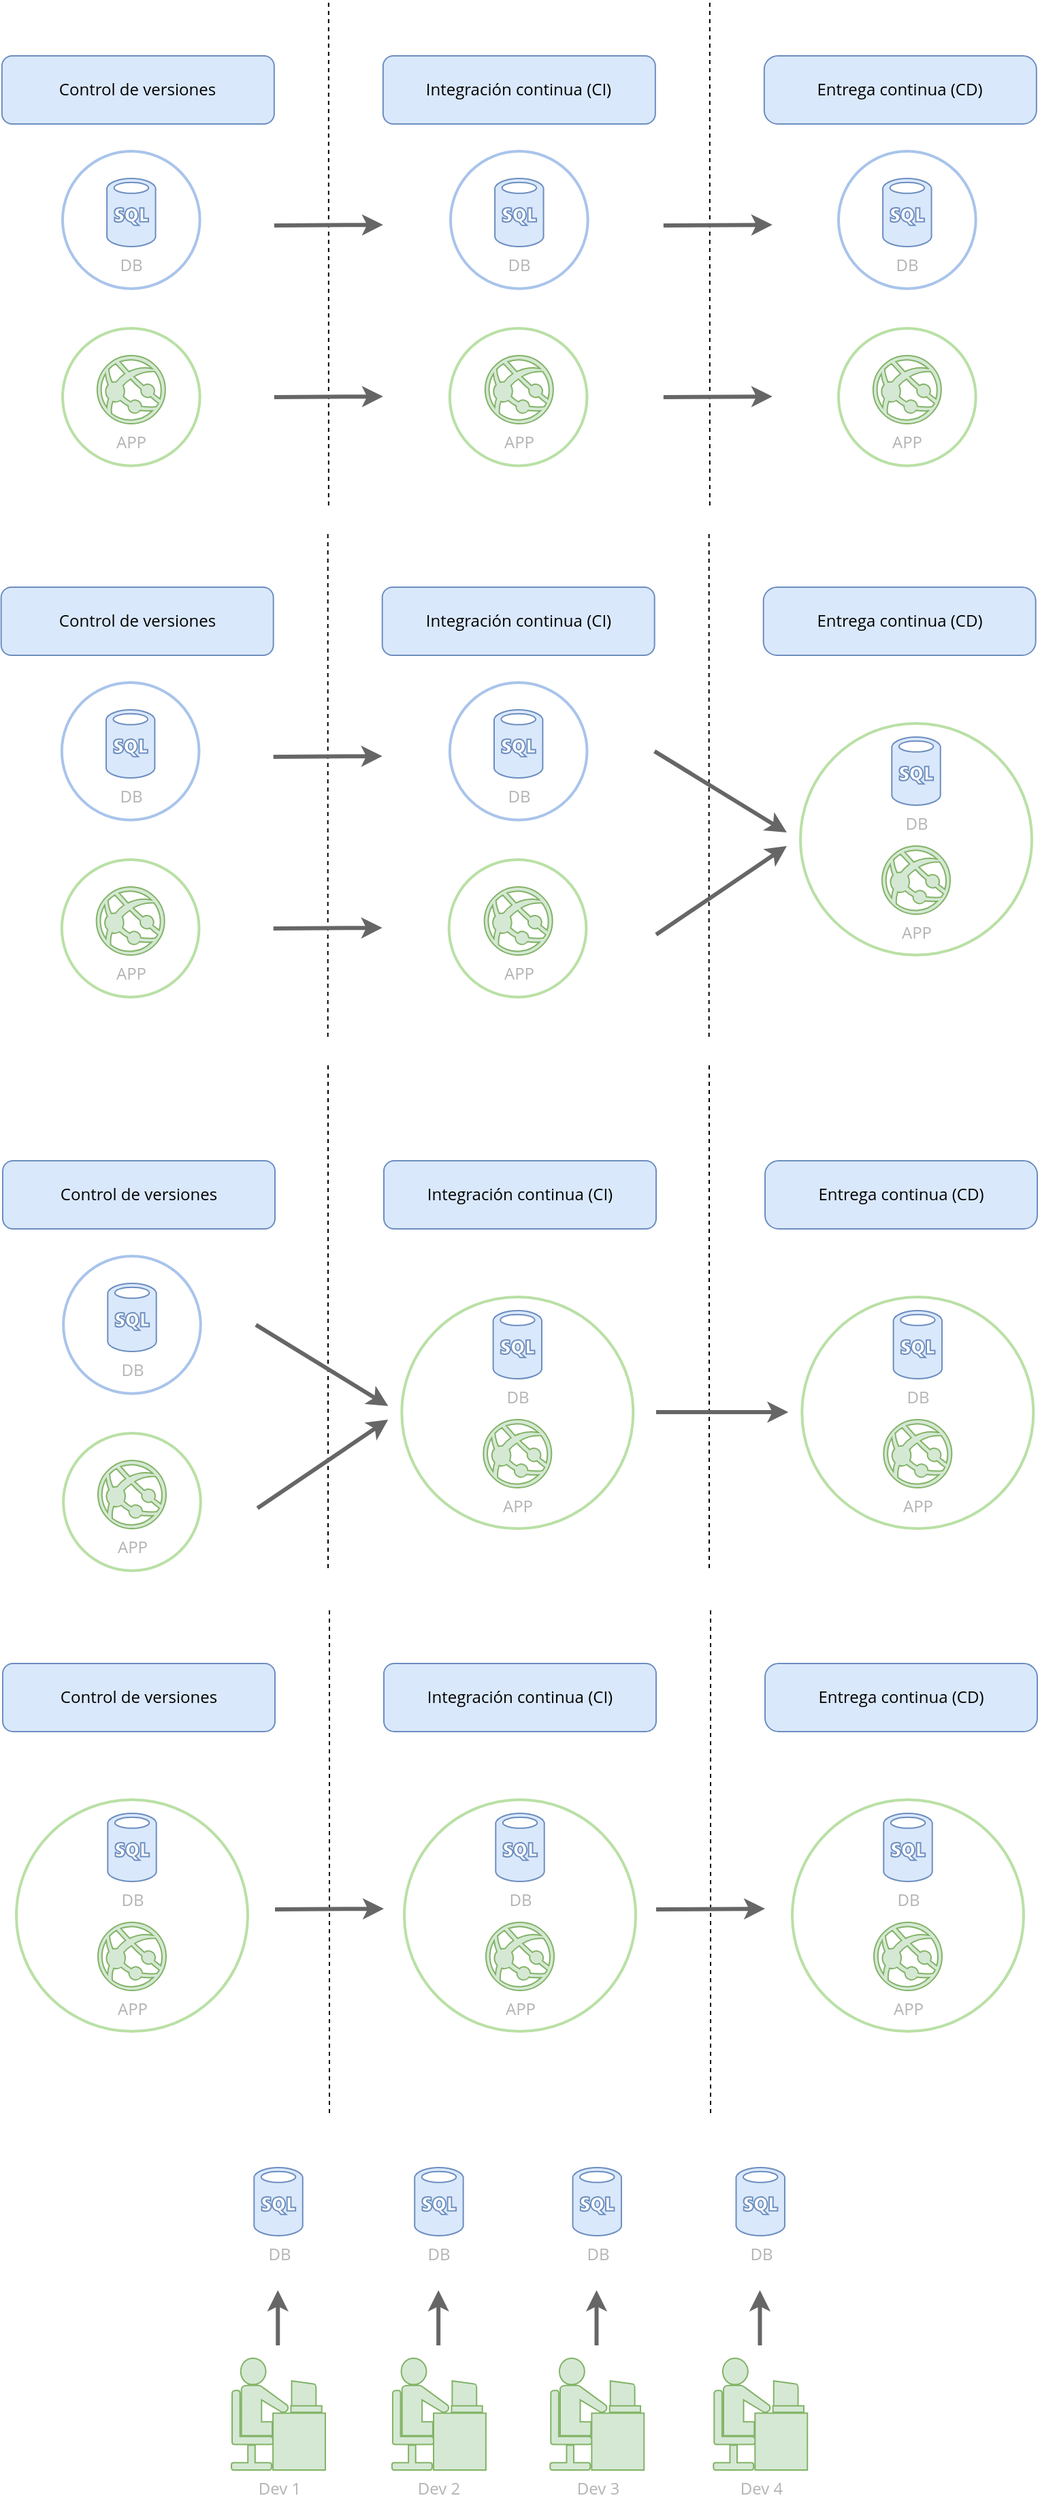 <mxfile version="13.0.1" type="github">
  <diagram id="gpCpd4C2CqXltoKwv3tZ" name="Escenarios">
    <mxGraphModel dx="946" dy="525" grid="1" gridSize="10" guides="1" tooltips="1" connect="1" arrows="1" fold="1" page="1" pageScale="1" pageWidth="827" pageHeight="1169" math="0" shadow="0" extFonts="Monaco^https://fonts.googleapis.com/css?family=Monaco|Open Sans^https://fonts.googleapis.com/css?family=Open+Sans">
      <root>
        <mxCell id="0" />
        <mxCell id="1" parent="0" />
        <mxCell id="Q8Wm_trZoOTeBr5sEfMa-1" value="Control de versiones" style="rounded=1;whiteSpace=wrap;html=1;fillColor=#dae8fc;strokeColor=#6c8ebf;fontFamily=Open Sans;FType=g;" parent="1" vertex="1">
          <mxGeometry x="32.84" y="440" width="200" height="50" as="geometry" />
        </mxCell>
        <mxCell id="Q8Wm_trZoOTeBr5sEfMa-2" value="Integración continua (CI)" style="rounded=1;whiteSpace=wrap;html=1;fillColor=#dae8fc;strokeColor=#6c8ebf;fontFamily=Open Sans;FType=g;" parent="1" vertex="1">
          <mxGeometry x="312.84" y="440" width="200" height="50" as="geometry" />
        </mxCell>
        <mxCell id="Q8Wm_trZoOTeBr5sEfMa-3" value="Entrega continua (CD)" style="rounded=1;whiteSpace=wrap;html=1;fillColor=#dae8fc;strokeColor=#6c8ebf;arcSize=20;fontFamily=Open Sans;FType=g;" parent="1" vertex="1">
          <mxGeometry x="592.84" y="440" width="200" height="50" as="geometry" />
        </mxCell>
        <mxCell id="Q8Wm_trZoOTeBr5sEfMa-4" value="" style="endArrow=none;dashed=1;html=1;fontFamily=Open Sans;FType=g;" parent="1" edge="1">
          <mxGeometry width="50" height="50" relative="1" as="geometry">
            <mxPoint x="272.84" y="770" as="sourcePoint" />
            <mxPoint x="272.84" y="400" as="targetPoint" />
          </mxGeometry>
        </mxCell>
        <mxCell id="Q8Wm_trZoOTeBr5sEfMa-5" value="" style="endArrow=none;dashed=1;html=1;fontFamily=Open Sans;FType=g;" parent="1" edge="1">
          <mxGeometry width="50" height="50" relative="1" as="geometry">
            <mxPoint x="552.84" y="770" as="sourcePoint" />
            <mxPoint x="552.84" y="400" as="targetPoint" />
          </mxGeometry>
        </mxCell>
        <mxCell id="Q8Wm_trZoOTeBr5sEfMa-6" value="" style="endArrow=classic;html=1;fontColor=#B3B3B3;fillColor=#f5f5f5;strokeColor=#666666;strokeWidth=3;fontFamily=Open Sans;FType=g;" parent="1" edge="1">
          <mxGeometry width="50" height="50" relative="1" as="geometry">
            <mxPoint x="232.84" y="564.5" as="sourcePoint" />
            <mxPoint x="312.84" y="564" as="targetPoint" />
          </mxGeometry>
        </mxCell>
        <mxCell id="Q8Wm_trZoOTeBr5sEfMa-7" value="" style="endArrow=classic;html=1;fontColor=#B3B3B3;fillColor=#f5f5f5;strokeColor=#666666;strokeWidth=3;fontFamily=Open Sans;FType=g;" parent="1" edge="1">
          <mxGeometry width="50" height="50" relative="1" as="geometry">
            <mxPoint x="512.84" y="560.42" as="sourcePoint" />
            <mxPoint x="610" y="620" as="targetPoint" />
          </mxGeometry>
        </mxCell>
        <mxCell id="Q8Wm_trZoOTeBr5sEfMa-8" value="DB" style="verticalLabelPosition=bottom;html=1;verticalAlign=top;align=center;strokeColor=#6c8ebf;fillColor=#dae8fc;shape=mxgraph.azure.sql_database;fontColor=#B3B3B3;fontFamily=Open Sans;FType=g;" parent="1" vertex="1">
          <mxGeometry x="109.98" y="530" width="35.71" height="50" as="geometry" />
        </mxCell>
        <mxCell id="Q8Wm_trZoOTeBr5sEfMa-9" value="APP" style="verticalLabelPosition=bottom;html=1;verticalAlign=top;align=center;strokeColor=#82b366;fillColor=#d5e8d4;shape=mxgraph.azure.azure_website;pointerEvents=1;fontColor=#B3B3B3;fontFamily=Open Sans;FType=g;" parent="1" vertex="1">
          <mxGeometry x="102.84" y="660" width="50" height="50" as="geometry" />
        </mxCell>
        <mxCell id="hevtfb3yxUW6k2UNjcC5-3" value="DB" style="verticalLabelPosition=bottom;html=1;verticalAlign=top;align=center;strokeColor=#6c8ebf;fillColor=#dae8fc;shape=mxgraph.azure.sql_database;fontColor=#B3B3B3;fontFamily=Open Sans;FType=g;" parent="1" vertex="1">
          <mxGeometry x="394.98" y="530" width="35.71" height="50" as="geometry" />
        </mxCell>
        <mxCell id="hevtfb3yxUW6k2UNjcC5-4" value="APP" style="verticalLabelPosition=bottom;html=1;verticalAlign=top;align=center;strokeColor=#82b366;fillColor=#d5e8d4;shape=mxgraph.azure.azure_website;pointerEvents=1;fontColor=#B3B3B3;fontFamily=Open Sans;FType=g;" parent="1" vertex="1">
          <mxGeometry x="387.84" y="660" width="50" height="50" as="geometry" />
        </mxCell>
        <mxCell id="hevtfb3yxUW6k2UNjcC5-7" value="" style="endArrow=classic;html=1;fontColor=#B3B3B3;fillColor=#f5f5f5;strokeColor=#666666;strokeWidth=3;fontFamily=Open Sans;FType=g;" parent="1" edge="1">
          <mxGeometry width="50" height="50" relative="1" as="geometry">
            <mxPoint x="232.84" y="690.5" as="sourcePoint" />
            <mxPoint x="312.84" y="690" as="targetPoint" />
          </mxGeometry>
        </mxCell>
        <mxCell id="hevtfb3yxUW6k2UNjcC5-8" value="" style="endArrow=classic;html=1;fontColor=#B3B3B3;fillColor=#f5f5f5;strokeColor=#666666;strokeWidth=3;fontFamily=Open Sans;FType=g;" parent="1" edge="1">
          <mxGeometry width="50" height="50" relative="1" as="geometry">
            <mxPoint x="514" y="695" as="sourcePoint" />
            <mxPoint x="610" y="630" as="targetPoint" />
          </mxGeometry>
        </mxCell>
        <mxCell id="hevtfb3yxUW6k2UNjcC5-13" value="" style="group;fontColor=#B3B3B3;fontFamily=Open Sans;FType=g;" parent="1" vertex="1" connectable="0">
          <mxGeometry x="77.41" y="640" width="100.84" height="110" as="geometry" />
        </mxCell>
        <mxCell id="hevtfb3yxUW6k2UNjcC5-14" value="" style="ellipse;whiteSpace=wrap;html=1;aspect=fixed;fillColor=none;strokeColor=#B9E0A5;strokeWidth=2;fontFamily=Open Sans;FType=g;" parent="hevtfb3yxUW6k2UNjcC5-13" vertex="1">
          <mxGeometry width="100.833" height="100.833" as="geometry" />
        </mxCell>
        <mxCell id="hevtfb3yxUW6k2UNjcC5-21" value="" style="group;fontColor=#B3B3B3;fontFamily=Open Sans;FType=g;" parent="1" vertex="1" connectable="0">
          <mxGeometry x="361.84" y="640" width="100.84" height="110" as="geometry" />
        </mxCell>
        <mxCell id="hevtfb3yxUW6k2UNjcC5-22" value="" style="ellipse;whiteSpace=wrap;html=1;aspect=fixed;fillColor=none;strokeColor=#B9E0A5;strokeWidth=2;fontFamily=Open Sans;FType=g;" parent="hevtfb3yxUW6k2UNjcC5-21" vertex="1">
          <mxGeometry width="100.833" height="100.833" as="geometry" />
        </mxCell>
        <mxCell id="hevtfb3yxUW6k2UNjcC5-25" value="" style="group;fontColor=#B3B3B3;fontFamily=Open Sans;FType=g;" parent="1" vertex="1" connectable="0">
          <mxGeometry x="77.4" y="510" width="100.84" height="110" as="geometry" />
        </mxCell>
        <mxCell id="hevtfb3yxUW6k2UNjcC5-26" value="" style="ellipse;whiteSpace=wrap;html=1;aspect=fixed;fillColor=none;strokeColor=#A9C4EB;strokeWidth=2;fontFamily=Open Sans;FType=g;" parent="hevtfb3yxUW6k2UNjcC5-25" vertex="1">
          <mxGeometry width="100.833" height="100.833" as="geometry" />
        </mxCell>
        <mxCell id="hevtfb3yxUW6k2UNjcC5-27" value="" style="ellipse;whiteSpace=wrap;html=1;aspect=fixed;fillColor=none;strokeColor=#A9C4EB;strokeWidth=2;fontFamily=Open Sans;FType=g;" parent="1" vertex="1">
          <mxGeometry x="362.42" y="510" width="100.833" height="100.833" as="geometry" />
        </mxCell>
        <mxCell id="pNMtXCgzxsCSnRQOP8oh-1" value="Control de versiones" style="rounded=1;whiteSpace=wrap;html=1;fillColor=#dae8fc;strokeColor=#6c8ebf;fontFamily=Open Sans;FType=g;" vertex="1" parent="1">
          <mxGeometry x="33.42" y="50" width="200" height="50" as="geometry" />
        </mxCell>
        <mxCell id="pNMtXCgzxsCSnRQOP8oh-2" value="Integración continua (CI)" style="rounded=1;whiteSpace=wrap;html=1;fillColor=#dae8fc;strokeColor=#6c8ebf;fontFamily=Open Sans;FType=g;" vertex="1" parent="1">
          <mxGeometry x="313.42" y="50" width="200" height="50" as="geometry" />
        </mxCell>
        <mxCell id="pNMtXCgzxsCSnRQOP8oh-3" value="Entrega continua (CD)" style="rounded=1;whiteSpace=wrap;html=1;fillColor=#dae8fc;strokeColor=#6c8ebf;arcSize=20;fontFamily=Open Sans;FType=g;" vertex="1" parent="1">
          <mxGeometry x="593.42" y="50" width="200" height="50" as="geometry" />
        </mxCell>
        <mxCell id="pNMtXCgzxsCSnRQOP8oh-4" value="" style="endArrow=none;dashed=1;html=1;fontFamily=Open Sans;FType=g;" edge="1" parent="1">
          <mxGeometry width="50" height="50" relative="1" as="geometry">
            <mxPoint x="273.42" y="380" as="sourcePoint" />
            <mxPoint x="273.42" y="10" as="targetPoint" />
          </mxGeometry>
        </mxCell>
        <mxCell id="pNMtXCgzxsCSnRQOP8oh-5" value="" style="endArrow=none;dashed=1;html=1;fontFamily=Open Sans;FType=g;" edge="1" parent="1">
          <mxGeometry width="50" height="50" relative="1" as="geometry">
            <mxPoint x="553.42" y="380" as="sourcePoint" />
            <mxPoint x="553.42" y="10" as="targetPoint" />
          </mxGeometry>
        </mxCell>
        <mxCell id="pNMtXCgzxsCSnRQOP8oh-6" value="" style="endArrow=classic;html=1;fontColor=#B3B3B3;fillColor=#f5f5f5;strokeColor=#666666;strokeWidth=3;fontFamily=Open Sans;FType=g;" edge="1" parent="1">
          <mxGeometry width="50" height="50" relative="1" as="geometry">
            <mxPoint x="233.42" y="174.5" as="sourcePoint" />
            <mxPoint x="313.42" y="174" as="targetPoint" />
          </mxGeometry>
        </mxCell>
        <mxCell id="pNMtXCgzxsCSnRQOP8oh-7" value="" style="endArrow=classic;html=1;fontColor=#B3B3B3;fillColor=#f5f5f5;strokeColor=#666666;strokeWidth=3;fontFamily=Open Sans;FType=g;" edge="1" parent="1">
          <mxGeometry width="50" height="50" relative="1" as="geometry">
            <mxPoint x="519.42" y="174.5" as="sourcePoint" />
            <mxPoint x="599.42" y="174" as="targetPoint" />
          </mxGeometry>
        </mxCell>
        <mxCell id="pNMtXCgzxsCSnRQOP8oh-8" value="DB" style="verticalLabelPosition=bottom;html=1;verticalAlign=top;align=center;strokeColor=#6c8ebf;fillColor=#dae8fc;shape=mxgraph.azure.sql_database;fontColor=#B3B3B3;fontFamily=Open Sans;FType=g;" vertex="1" parent="1">
          <mxGeometry x="110.56" y="140" width="35.71" height="50" as="geometry" />
        </mxCell>
        <mxCell id="pNMtXCgzxsCSnRQOP8oh-9" value="APP" style="verticalLabelPosition=bottom;html=1;verticalAlign=top;align=center;strokeColor=#82b366;fillColor=#d5e8d4;shape=mxgraph.azure.azure_website;pointerEvents=1;fontColor=#B3B3B3;fontFamily=Open Sans;FType=g;" vertex="1" parent="1">
          <mxGeometry x="103.42" y="270" width="50" height="50" as="geometry" />
        </mxCell>
        <mxCell id="pNMtXCgzxsCSnRQOP8oh-10" value="DB" style="verticalLabelPosition=bottom;html=1;verticalAlign=top;align=center;strokeColor=#6c8ebf;fillColor=#dae8fc;shape=mxgraph.azure.sql_database;fontColor=#B3B3B3;fontFamily=Open Sans;FType=g;" vertex="1" parent="1">
          <mxGeometry x="395.56" y="140" width="35.71" height="50" as="geometry" />
        </mxCell>
        <mxCell id="pNMtXCgzxsCSnRQOP8oh-11" value="APP" style="verticalLabelPosition=bottom;html=1;verticalAlign=top;align=center;strokeColor=#82b366;fillColor=#d5e8d4;shape=mxgraph.azure.azure_website;pointerEvents=1;fontColor=#B3B3B3;fontFamily=Open Sans;FType=g;" vertex="1" parent="1">
          <mxGeometry x="388.42" y="270" width="50" height="50" as="geometry" />
        </mxCell>
        <mxCell id="pNMtXCgzxsCSnRQOP8oh-12" value="DB" style="verticalLabelPosition=bottom;html=1;verticalAlign=top;align=center;strokeColor=#6c8ebf;fillColor=#dae8fc;shape=mxgraph.azure.sql_database;fontColor=#B3B3B3;fontFamily=Open Sans;FType=g;" vertex="1" parent="1">
          <mxGeometry x="680.56" y="140" width="35.71" height="50" as="geometry" />
        </mxCell>
        <mxCell id="pNMtXCgzxsCSnRQOP8oh-13" value="APP" style="verticalLabelPosition=bottom;html=1;verticalAlign=top;align=center;strokeColor=#82b366;fillColor=#d5e8d4;shape=mxgraph.azure.azure_website;pointerEvents=1;fontColor=#B3B3B3;fontFamily=Open Sans;FType=g;" vertex="1" parent="1">
          <mxGeometry x="673.42" y="270" width="50" height="50" as="geometry" />
        </mxCell>
        <mxCell id="pNMtXCgzxsCSnRQOP8oh-14" value="" style="endArrow=classic;html=1;fontColor=#B3B3B3;fillColor=#f5f5f5;strokeColor=#666666;strokeWidth=3;fontFamily=Open Sans;FType=g;" edge="1" parent="1">
          <mxGeometry width="50" height="50" relative="1" as="geometry">
            <mxPoint x="233.42" y="300.5" as="sourcePoint" />
            <mxPoint x="313.42" y="300" as="targetPoint" />
          </mxGeometry>
        </mxCell>
        <mxCell id="pNMtXCgzxsCSnRQOP8oh-15" value="" style="endArrow=classic;html=1;fontColor=#B3B3B3;fillColor=#f5f5f5;strokeColor=#666666;strokeWidth=3;fontFamily=Open Sans;FType=g;" edge="1" parent="1">
          <mxGeometry width="50" height="50" relative="1" as="geometry">
            <mxPoint x="519.42" y="300.5" as="sourcePoint" />
            <mxPoint x="599.42" y="300" as="targetPoint" />
          </mxGeometry>
        </mxCell>
        <mxCell id="pNMtXCgzxsCSnRQOP8oh-16" value="" style="group;fontColor=#B3B3B3;fontFamily=Open Sans;FType=g;" vertex="1" connectable="0" parent="1">
          <mxGeometry x="77.99" y="250" width="100.84" height="110" as="geometry" />
        </mxCell>
        <mxCell id="pNMtXCgzxsCSnRQOP8oh-17" value="" style="ellipse;whiteSpace=wrap;html=1;aspect=fixed;fillColor=none;strokeColor=#B9E0A5;strokeWidth=2;fontFamily=Open Sans;FType=g;" vertex="1" parent="pNMtXCgzxsCSnRQOP8oh-16">
          <mxGeometry width="100.833" height="100.833" as="geometry" />
        </mxCell>
        <mxCell id="pNMtXCgzxsCSnRQOP8oh-18" value="" style="group;fontColor=#B3B3B3;fontFamily=Open Sans;FType=g;" vertex="1" connectable="0" parent="1">
          <mxGeometry x="362.42" y="250" width="100.84" height="110" as="geometry" />
        </mxCell>
        <mxCell id="pNMtXCgzxsCSnRQOP8oh-19" value="" style="ellipse;whiteSpace=wrap;html=1;aspect=fixed;fillColor=none;strokeColor=#B9E0A5;strokeWidth=2;fontFamily=Open Sans;FType=g;" vertex="1" parent="pNMtXCgzxsCSnRQOP8oh-18">
          <mxGeometry width="100.833" height="100.833" as="geometry" />
        </mxCell>
        <mxCell id="pNMtXCgzxsCSnRQOP8oh-20" value="" style="group;fontColor=#B3B3B3;fontFamily=Open Sans;FType=g;" vertex="1" connectable="0" parent="1">
          <mxGeometry x="648.01" y="250" width="100.84" height="110" as="geometry" />
        </mxCell>
        <mxCell id="pNMtXCgzxsCSnRQOP8oh-21" value="" style="ellipse;whiteSpace=wrap;html=1;aspect=fixed;fillColor=none;strokeColor=#B9E0A5;strokeWidth=2;fontFamily=Open Sans;FType=g;" vertex="1" parent="pNMtXCgzxsCSnRQOP8oh-20">
          <mxGeometry width="100.833" height="100.833" as="geometry" />
        </mxCell>
        <mxCell id="pNMtXCgzxsCSnRQOP8oh-22" value="" style="group;fontColor=#B3B3B3;fontFamily=Open Sans;FType=g;" vertex="1" connectable="0" parent="1">
          <mxGeometry x="77.98" y="120" width="100.84" height="110" as="geometry" />
        </mxCell>
        <mxCell id="pNMtXCgzxsCSnRQOP8oh-23" value="" style="ellipse;whiteSpace=wrap;html=1;aspect=fixed;fillColor=none;strokeColor=#A9C4EB;strokeWidth=2;fontFamily=Open Sans;FType=g;" vertex="1" parent="pNMtXCgzxsCSnRQOP8oh-22">
          <mxGeometry width="100.833" height="100.833" as="geometry" />
        </mxCell>
        <mxCell id="pNMtXCgzxsCSnRQOP8oh-24" value="" style="ellipse;whiteSpace=wrap;html=1;aspect=fixed;fillColor=none;strokeColor=#A9C4EB;strokeWidth=2;fontFamily=Open Sans;FType=g;" vertex="1" parent="1">
          <mxGeometry x="363" y="120" width="100.833" height="100.833" as="geometry" />
        </mxCell>
        <mxCell id="pNMtXCgzxsCSnRQOP8oh-25" value="" style="ellipse;whiteSpace=wrap;html=1;aspect=fixed;fillColor=none;strokeColor=#A9C4EB;strokeWidth=2;fontFamily=Open Sans;FType=g;" vertex="1" parent="1">
          <mxGeometry x="648.0" y="120" width="100.833" height="100.833" as="geometry" />
        </mxCell>
        <mxCell id="pNMtXCgzxsCSnRQOP8oh-26" value="" style="group;fontColor=#B3B3B3;fontFamily=Open Sans;" vertex="1" connectable="0" parent="1">
          <mxGeometry x="620" y="540" width="170" height="170" as="geometry" />
        </mxCell>
        <mxCell id="pNMtXCgzxsCSnRQOP8oh-27" value="" style="ellipse;whiteSpace=wrap;html=1;aspect=fixed;fillColor=none;strokeColor=#B9E0A5;strokeWidth=2;fontFamily=Open Sans;" vertex="1" parent="pNMtXCgzxsCSnRQOP8oh-26">
          <mxGeometry width="170" height="170" as="geometry" />
        </mxCell>
        <mxCell id="pNMtXCgzxsCSnRQOP8oh-28" value="DB" style="verticalLabelPosition=bottom;html=1;verticalAlign=top;align=center;strokeColor=#6c8ebf;fillColor=#dae8fc;shape=mxgraph.azure.sql_database;fontColor=#B3B3B3;fontFamily=Open Sans;" vertex="1" parent="pNMtXCgzxsCSnRQOP8oh-26">
          <mxGeometry x="67.15" y="10" width="35.71" height="50" as="geometry" />
        </mxCell>
        <mxCell id="pNMtXCgzxsCSnRQOP8oh-29" value="APP" style="verticalLabelPosition=bottom;html=1;verticalAlign=top;align=center;strokeColor=#82b366;fillColor=#d5e8d4;shape=mxgraph.azure.azure_website;pointerEvents=1;fontColor=#B3B3B3;fontFamily=Open Sans;" vertex="1" parent="pNMtXCgzxsCSnRQOP8oh-26">
          <mxGeometry x="60.01" y="90" width="50" height="50" as="geometry" />
        </mxCell>
        <mxCell id="eCs2_LsnMXVQsbCngzL3-1" value="Control de versiones" style="rounded=1;whiteSpace=wrap;html=1;fillColor=#dae8fc;strokeColor=#6c8ebf;fontFamily=Open Sans;FType=g;" vertex="1" parent="1">
          <mxGeometry x="34" y="861" width="200" height="50" as="geometry" />
        </mxCell>
        <mxCell id="eCs2_LsnMXVQsbCngzL3-2" value="Integración continua (CI)" style="rounded=1;whiteSpace=wrap;html=1;fillColor=#dae8fc;strokeColor=#6c8ebf;fontFamily=Open Sans;FType=g;" vertex="1" parent="1">
          <mxGeometry x="314" y="861" width="200" height="50" as="geometry" />
        </mxCell>
        <mxCell id="eCs2_LsnMXVQsbCngzL3-3" value="Entrega continua (CD)" style="rounded=1;whiteSpace=wrap;html=1;fillColor=#dae8fc;strokeColor=#6c8ebf;arcSize=20;fontFamily=Open Sans;FType=g;" vertex="1" parent="1">
          <mxGeometry x="594" y="861" width="200" height="50" as="geometry" />
        </mxCell>
        <mxCell id="eCs2_LsnMXVQsbCngzL3-4" value="" style="endArrow=none;dashed=1;html=1;fontFamily=Open Sans;FType=g;" edge="1" parent="1">
          <mxGeometry width="50" height="50" relative="1" as="geometry">
            <mxPoint x="272.99" y="1160" as="sourcePoint" />
            <mxPoint x="272.99" y="790" as="targetPoint" />
          </mxGeometry>
        </mxCell>
        <mxCell id="eCs2_LsnMXVQsbCngzL3-5" value="" style="endArrow=none;dashed=1;html=1;fontFamily=Open Sans;FType=g;" edge="1" parent="1">
          <mxGeometry width="50" height="50" relative="1" as="geometry">
            <mxPoint x="552.99" y="1160" as="sourcePoint" />
            <mxPoint x="552.99" y="790" as="targetPoint" />
          </mxGeometry>
        </mxCell>
        <mxCell id="eCs2_LsnMXVQsbCngzL3-7" value="" style="endArrow=classic;html=1;fontColor=#B3B3B3;fillColor=#f5f5f5;strokeColor=#666666;strokeWidth=3;fontFamily=Open Sans;FType=g;" edge="1" parent="1">
          <mxGeometry width="50" height="50" relative="1" as="geometry">
            <mxPoint x="513.99" y="1045.5" as="sourcePoint" />
            <mxPoint x="611.16" y="1045.5" as="targetPoint" />
          </mxGeometry>
        </mxCell>
        <mxCell id="eCs2_LsnMXVQsbCngzL3-8" value="DB" style="verticalLabelPosition=bottom;html=1;verticalAlign=top;align=center;strokeColor=#6c8ebf;fillColor=#dae8fc;shape=mxgraph.azure.sql_database;fontColor=#B3B3B3;fontFamily=Open Sans;FType=g;" vertex="1" parent="1">
          <mxGeometry x="111.14" y="951" width="35.71" height="50" as="geometry" />
        </mxCell>
        <mxCell id="eCs2_LsnMXVQsbCngzL3-9" value="APP" style="verticalLabelPosition=bottom;html=1;verticalAlign=top;align=center;strokeColor=#82b366;fillColor=#d5e8d4;shape=mxgraph.azure.azure_website;pointerEvents=1;fontColor=#B3B3B3;fontFamily=Open Sans;FType=g;" vertex="1" parent="1">
          <mxGeometry x="104" y="1081" width="50" height="50" as="geometry" />
        </mxCell>
        <mxCell id="eCs2_LsnMXVQsbCngzL3-14" value="" style="group;fontColor=#B3B3B3;fontFamily=Open Sans;FType=g;" vertex="1" connectable="0" parent="1">
          <mxGeometry x="78.58" y="1070" width="100.84" height="110" as="geometry" />
        </mxCell>
        <mxCell id="eCs2_LsnMXVQsbCngzL3-15" value="" style="ellipse;whiteSpace=wrap;html=1;aspect=fixed;fillColor=none;strokeColor=#B9E0A5;strokeWidth=2;fontFamily=Open Sans;FType=g;" vertex="1" parent="eCs2_LsnMXVQsbCngzL3-14">
          <mxGeometry x="-0.01" y="-9" width="100.833" height="100.833" as="geometry" />
        </mxCell>
        <mxCell id="eCs2_LsnMXVQsbCngzL3-18" value="" style="group;fontColor=#B3B3B3;fontFamily=Open Sans;FType=g;" vertex="1" connectable="0" parent="1">
          <mxGeometry x="78.56" y="931" width="100.84" height="110" as="geometry" />
        </mxCell>
        <mxCell id="eCs2_LsnMXVQsbCngzL3-19" value="" style="ellipse;whiteSpace=wrap;html=1;aspect=fixed;fillColor=none;strokeColor=#A9C4EB;strokeWidth=2;fontFamily=Open Sans;FType=g;" vertex="1" parent="eCs2_LsnMXVQsbCngzL3-18">
          <mxGeometry width="100.833" height="100.833" as="geometry" />
        </mxCell>
        <mxCell id="eCs2_LsnMXVQsbCngzL3-21" value="" style="group;fontColor=#B3B3B3;fontFamily=Open Sans;" vertex="1" connectable="0" parent="1">
          <mxGeometry x="621.16" y="961" width="170" height="170" as="geometry" />
        </mxCell>
        <mxCell id="eCs2_LsnMXVQsbCngzL3-22" value="" style="ellipse;whiteSpace=wrap;html=1;aspect=fixed;fillColor=none;strokeColor=#B9E0A5;strokeWidth=2;fontFamily=Open Sans;" vertex="1" parent="eCs2_LsnMXVQsbCngzL3-21">
          <mxGeometry width="170" height="170" as="geometry" />
        </mxCell>
        <mxCell id="eCs2_LsnMXVQsbCngzL3-23" value="DB" style="verticalLabelPosition=bottom;html=1;verticalAlign=top;align=center;strokeColor=#6c8ebf;fillColor=#dae8fc;shape=mxgraph.azure.sql_database;fontColor=#B3B3B3;fontFamily=Open Sans;" vertex="1" parent="eCs2_LsnMXVQsbCngzL3-21">
          <mxGeometry x="67.15" y="10" width="35.71" height="50" as="geometry" />
        </mxCell>
        <mxCell id="eCs2_LsnMXVQsbCngzL3-24" value="APP" style="verticalLabelPosition=bottom;html=1;verticalAlign=top;align=center;strokeColor=#82b366;fillColor=#d5e8d4;shape=mxgraph.azure.azure_website;pointerEvents=1;fontColor=#B3B3B3;fontFamily=Open Sans;" vertex="1" parent="eCs2_LsnMXVQsbCngzL3-21">
          <mxGeometry x="60.01" y="90" width="50" height="50" as="geometry" />
        </mxCell>
        <mxCell id="HgY2do-_IQkc6IWCCpCt-1" value="Control de versiones" style="rounded=1;whiteSpace=wrap;html=1;fillColor=#dae8fc;strokeColor=#6c8ebf;fontFamily=Open Sans;" vertex="1" parent="1">
          <mxGeometry x="34" y="1230" width="200" height="50" as="geometry" />
        </mxCell>
        <mxCell id="HgY2do-_IQkc6IWCCpCt-2" value="Integración continua (CI)" style="rounded=1;whiteSpace=wrap;html=1;fillColor=#dae8fc;strokeColor=#6c8ebf;fontFamily=Open Sans;" vertex="1" parent="1">
          <mxGeometry x="314" y="1230" width="200" height="50" as="geometry" />
        </mxCell>
        <mxCell id="HgY2do-_IQkc6IWCCpCt-3" value="Entrega continua (CD)" style="rounded=1;whiteSpace=wrap;html=1;fillColor=#dae8fc;strokeColor=#6c8ebf;arcSize=20;fontFamily=Open Sans;" vertex="1" parent="1">
          <mxGeometry x="594" y="1230" width="200" height="50" as="geometry" />
        </mxCell>
        <mxCell id="HgY2do-_IQkc6IWCCpCt-4" value="" style="group;fontColor=#B3B3B3;fontFamily=Open Sans;" vertex="1" connectable="0" parent="1">
          <mxGeometry x="44.0" y="1330" width="170" height="170" as="geometry" />
        </mxCell>
        <mxCell id="HgY2do-_IQkc6IWCCpCt-5" value="" style="ellipse;whiteSpace=wrap;html=1;aspect=fixed;fillColor=none;strokeColor=#B9E0A5;strokeWidth=2;fontFamily=Open Sans;" vertex="1" parent="HgY2do-_IQkc6IWCCpCt-4">
          <mxGeometry width="170" height="170" as="geometry" />
        </mxCell>
        <mxCell id="HgY2do-_IQkc6IWCCpCt-6" value="DB" style="verticalLabelPosition=bottom;html=1;verticalAlign=top;align=center;strokeColor=#6c8ebf;fillColor=#dae8fc;shape=mxgraph.azure.sql_database;fontColor=#B3B3B3;fontFamily=Open Sans;" vertex="1" parent="HgY2do-_IQkc6IWCCpCt-4">
          <mxGeometry x="67.15" y="10" width="35.71" height="50" as="geometry" />
        </mxCell>
        <mxCell id="HgY2do-_IQkc6IWCCpCt-7" value="APP" style="verticalLabelPosition=bottom;html=1;verticalAlign=top;align=center;strokeColor=#82b366;fillColor=#d5e8d4;shape=mxgraph.azure.azure_website;pointerEvents=1;fontColor=#B3B3B3;fontFamily=Open Sans;" vertex="1" parent="HgY2do-_IQkc6IWCCpCt-4">
          <mxGeometry x="60.01" y="90" width="50" height="50" as="geometry" />
        </mxCell>
        <mxCell id="HgY2do-_IQkc6IWCCpCt-8" value="" style="endArrow=none;dashed=1;html=1;fontFamily=Open Sans;" edge="1" parent="1">
          <mxGeometry width="50" height="50" relative="1" as="geometry">
            <mxPoint x="274" y="1560" as="sourcePoint" />
            <mxPoint x="274" y="1190" as="targetPoint" />
          </mxGeometry>
        </mxCell>
        <mxCell id="HgY2do-_IQkc6IWCCpCt-9" value="" style="endArrow=none;dashed=1;html=1;fontFamily=Open Sans;" edge="1" parent="1">
          <mxGeometry width="50" height="50" relative="1" as="geometry">
            <mxPoint x="554" y="1560" as="sourcePoint" />
            <mxPoint x="554" y="1190" as="targetPoint" />
          </mxGeometry>
        </mxCell>
        <mxCell id="HgY2do-_IQkc6IWCCpCt-10" value="" style="group;fontColor=#B3B3B3;fontFamily=Open Sans;" vertex="1" connectable="0" parent="1">
          <mxGeometry x="329" y="1330" width="170" height="170" as="geometry" />
        </mxCell>
        <mxCell id="HgY2do-_IQkc6IWCCpCt-11" value="" style="ellipse;whiteSpace=wrap;html=1;aspect=fixed;fillColor=none;strokeColor=#B9E0A5;strokeWidth=2;fontFamily=Open Sans;" vertex="1" parent="HgY2do-_IQkc6IWCCpCt-10">
          <mxGeometry width="170" height="170" as="geometry" />
        </mxCell>
        <mxCell id="HgY2do-_IQkc6IWCCpCt-12" value="DB" style="verticalLabelPosition=bottom;html=1;verticalAlign=top;align=center;strokeColor=#6c8ebf;fillColor=#dae8fc;shape=mxgraph.azure.sql_database;fontColor=#B3B3B3;fontFamily=Open Sans;" vertex="1" parent="HgY2do-_IQkc6IWCCpCt-10">
          <mxGeometry x="67.15" y="10" width="35.71" height="50" as="geometry" />
        </mxCell>
        <mxCell id="HgY2do-_IQkc6IWCCpCt-13" value="APP" style="verticalLabelPosition=bottom;html=1;verticalAlign=top;align=center;strokeColor=#82b366;fillColor=#d5e8d4;shape=mxgraph.azure.azure_website;pointerEvents=1;fontColor=#B3B3B3;fontFamily=Open Sans;" vertex="1" parent="HgY2do-_IQkc6IWCCpCt-10">
          <mxGeometry x="60.01" y="90" width="50" height="50" as="geometry" />
        </mxCell>
        <mxCell id="HgY2do-_IQkc6IWCCpCt-14" value="" style="group;fontColor=#B3B3B3;fontFamily=Open Sans;" vertex="1" connectable="0" parent="1">
          <mxGeometry x="614" y="1330" width="170" height="170" as="geometry" />
        </mxCell>
        <mxCell id="HgY2do-_IQkc6IWCCpCt-15" value="" style="ellipse;whiteSpace=wrap;html=1;aspect=fixed;fillColor=none;strokeColor=#B9E0A5;strokeWidth=2;fontFamily=Open Sans;" vertex="1" parent="HgY2do-_IQkc6IWCCpCt-14">
          <mxGeometry width="170" height="170" as="geometry" />
        </mxCell>
        <mxCell id="HgY2do-_IQkc6IWCCpCt-16" value="DB" style="verticalLabelPosition=bottom;html=1;verticalAlign=top;align=center;strokeColor=#6c8ebf;fillColor=#dae8fc;shape=mxgraph.azure.sql_database;fontColor=#B3B3B3;fontFamily=Open Sans;" vertex="1" parent="HgY2do-_IQkc6IWCCpCt-14">
          <mxGeometry x="67.15" y="10" width="35.71" height="50" as="geometry" />
        </mxCell>
        <mxCell id="HgY2do-_IQkc6IWCCpCt-17" value="APP" style="verticalLabelPosition=bottom;html=1;verticalAlign=top;align=center;strokeColor=#82b366;fillColor=#d5e8d4;shape=mxgraph.azure.azure_website;pointerEvents=1;fontColor=#B3B3B3;fontFamily=Open Sans;" vertex="1" parent="HgY2do-_IQkc6IWCCpCt-14">
          <mxGeometry x="60.01" y="90" width="50" height="50" as="geometry" />
        </mxCell>
        <mxCell id="HgY2do-_IQkc6IWCCpCt-18" value="" style="endArrow=classic;html=1;fontColor=#B3B3B3;fillColor=#f5f5f5;strokeColor=#666666;strokeWidth=3;fontFamily=Open Sans;" edge="1" parent="1">
          <mxGeometry width="50" height="50" relative="1" as="geometry">
            <mxPoint x="234" y="1410.5" as="sourcePoint" />
            <mxPoint x="314" y="1410" as="targetPoint" />
          </mxGeometry>
        </mxCell>
        <mxCell id="HgY2do-_IQkc6IWCCpCt-19" value="" style="endArrow=classic;html=1;fontColor=#B3B3B3;fillColor=#f5f5f5;strokeColor=#666666;strokeWidth=3;fontFamily=Open Sans;" edge="1" parent="1">
          <mxGeometry width="50" height="50" relative="1" as="geometry">
            <mxPoint x="514" y="1410.5" as="sourcePoint" />
            <mxPoint x="594" y="1410" as="targetPoint" />
          </mxGeometry>
        </mxCell>
        <mxCell id="HgY2do-_IQkc6IWCCpCt-20" value="" style="endArrow=classic;html=1;fontColor=#B3B3B3;fillColor=#f5f5f5;strokeColor=#666666;strokeWidth=3;fontFamily=Open Sans;FType=g;" edge="1" parent="1">
          <mxGeometry width="50" height="50" relative="1" as="geometry">
            <mxPoint x="219.99" y="981.42" as="sourcePoint" />
            <mxPoint x="317.15" y="1041" as="targetPoint" />
          </mxGeometry>
        </mxCell>
        <mxCell id="HgY2do-_IQkc6IWCCpCt-21" value="" style="endArrow=classic;html=1;fontColor=#B3B3B3;fillColor=#f5f5f5;strokeColor=#666666;strokeWidth=3;fontFamily=Open Sans;FType=g;" edge="1" parent="1">
          <mxGeometry width="50" height="50" relative="1" as="geometry">
            <mxPoint x="221.15" y="1116" as="sourcePoint" />
            <mxPoint x="317.15" y="1051" as="targetPoint" />
          </mxGeometry>
        </mxCell>
        <mxCell id="HgY2do-_IQkc6IWCCpCt-22" value="" style="group;fontColor=#B3B3B3;fontFamily=Open Sans;" vertex="1" connectable="0" parent="1">
          <mxGeometry x="327.15" y="961" width="170" height="170" as="geometry" />
        </mxCell>
        <mxCell id="HgY2do-_IQkc6IWCCpCt-23" value="" style="ellipse;whiteSpace=wrap;html=1;aspect=fixed;fillColor=none;strokeColor=#B9E0A5;strokeWidth=2;fontFamily=Open Sans;" vertex="1" parent="HgY2do-_IQkc6IWCCpCt-22">
          <mxGeometry width="170" height="170" as="geometry" />
        </mxCell>
        <mxCell id="HgY2do-_IQkc6IWCCpCt-24" value="DB" style="verticalLabelPosition=bottom;html=1;verticalAlign=top;align=center;strokeColor=#6c8ebf;fillColor=#dae8fc;shape=mxgraph.azure.sql_database;fontColor=#B3B3B3;fontFamily=Open Sans;" vertex="1" parent="HgY2do-_IQkc6IWCCpCt-22">
          <mxGeometry x="67.15" y="10" width="35.71" height="50" as="geometry" />
        </mxCell>
        <mxCell id="HgY2do-_IQkc6IWCCpCt-25" value="APP" style="verticalLabelPosition=bottom;html=1;verticalAlign=top;align=center;strokeColor=#82b366;fillColor=#d5e8d4;shape=mxgraph.azure.azure_website;pointerEvents=1;fontColor=#B3B3B3;fontFamily=Open Sans;" vertex="1" parent="HgY2do-_IQkc6IWCCpCt-22">
          <mxGeometry x="60.01" y="90" width="50" height="50" as="geometry" />
        </mxCell>
        <mxCell id="ntnpjfC1dzr9gnU23zYU-8" value="" style="group" vertex="1" connectable="0" parent="1">
          <mxGeometry x="202" y="1600" width="69" height="222" as="geometry" />
        </mxCell>
        <mxCell id="ntnpjfC1dzr9gnU23zYU-2" value="DB" style="verticalLabelPosition=bottom;html=1;verticalAlign=top;align=center;strokeColor=#6c8ebf;fillColor=#dae8fc;shape=mxgraph.azure.sql_database;fontColor=#B3B3B3;fontFamily=Open Sans;" vertex="1" parent="ntnpjfC1dzr9gnU23zYU-8">
          <mxGeometry x="16.65" width="35.71" height="50" as="geometry" />
        </mxCell>
        <mxCell id="ntnpjfC1dzr9gnU23zYU-3" value="Dev 1" style="shape=mxgraph.cisco.people.androgenous_person;html=1;dashed=0;fillColor=#D5E8D4;strokeColor=#82B366;strokeWidth=1;verticalLabelPosition=bottom;verticalAlign=top;fontFamily=Open Sans;fontColor=#B3B3B3;" vertex="1" parent="ntnpjfC1dzr9gnU23zYU-8">
          <mxGeometry y="140" width="69" height="82" as="geometry" />
        </mxCell>
        <mxCell id="ntnpjfC1dzr9gnU23zYU-5" value="" style="endArrow=classic;html=1;fontColor=#B3B3B3;fillColor=#f5f5f5;strokeColor=#666666;strokeWidth=3;fontFamily=Open Sans;" edge="1" parent="ntnpjfC1dzr9gnU23zYU-8">
          <mxGeometry width="50" height="50" relative="1" as="geometry">
            <mxPoint x="34.12" y="130.5" as="sourcePoint" />
            <mxPoint x="34.12" y="90" as="targetPoint" />
          </mxGeometry>
        </mxCell>
        <mxCell id="ntnpjfC1dzr9gnU23zYU-9" value="" style="group" vertex="1" connectable="0" parent="1">
          <mxGeometry x="319.96" y="1600" width="69" height="222" as="geometry" />
        </mxCell>
        <mxCell id="ntnpjfC1dzr9gnU23zYU-10" value="DB" style="verticalLabelPosition=bottom;html=1;verticalAlign=top;align=center;strokeColor=#6c8ebf;fillColor=#dae8fc;shape=mxgraph.azure.sql_database;fontColor=#B3B3B3;fontFamily=Open Sans;" vertex="1" parent="ntnpjfC1dzr9gnU23zYU-9">
          <mxGeometry x="16.65" width="35.71" height="50" as="geometry" />
        </mxCell>
        <mxCell id="ntnpjfC1dzr9gnU23zYU-11" value="Dev 2" style="shape=mxgraph.cisco.people.androgenous_person;html=1;dashed=0;fillColor=#D5E8D4;strokeColor=#82B366;strokeWidth=1;verticalLabelPosition=bottom;verticalAlign=top;fontFamily=Open Sans;fontColor=#B3B3B3;" vertex="1" parent="ntnpjfC1dzr9gnU23zYU-9">
          <mxGeometry y="140" width="69" height="82" as="geometry" />
        </mxCell>
        <mxCell id="ntnpjfC1dzr9gnU23zYU-12" value="" style="endArrow=classic;html=1;fontColor=#B3B3B3;fillColor=#f5f5f5;strokeColor=#666666;strokeWidth=3;fontFamily=Open Sans;" edge="1" parent="ntnpjfC1dzr9gnU23zYU-9">
          <mxGeometry width="50" height="50" relative="1" as="geometry">
            <mxPoint x="34.12" y="130.5" as="sourcePoint" />
            <mxPoint x="34.12" y="90" as="targetPoint" />
          </mxGeometry>
        </mxCell>
        <mxCell id="ntnpjfC1dzr9gnU23zYU-13" value="" style="group" vertex="1" connectable="0" parent="1">
          <mxGeometry x="436.12" y="1600" width="69" height="222" as="geometry" />
        </mxCell>
        <mxCell id="ntnpjfC1dzr9gnU23zYU-14" value="DB" style="verticalLabelPosition=bottom;html=1;verticalAlign=top;align=center;strokeColor=#6c8ebf;fillColor=#dae8fc;shape=mxgraph.azure.sql_database;fontColor=#B3B3B3;fontFamily=Open Sans;" vertex="1" parent="ntnpjfC1dzr9gnU23zYU-13">
          <mxGeometry x="16.65" width="35.71" height="50" as="geometry" />
        </mxCell>
        <mxCell id="ntnpjfC1dzr9gnU23zYU-15" value="Dev 3" style="shape=mxgraph.cisco.people.androgenous_person;html=1;dashed=0;fillColor=#D5E8D4;strokeColor=#82B366;strokeWidth=1;verticalLabelPosition=bottom;verticalAlign=top;fontFamily=Open Sans;fontColor=#B3B3B3;" vertex="1" parent="ntnpjfC1dzr9gnU23zYU-13">
          <mxGeometry y="140" width="69" height="82" as="geometry" />
        </mxCell>
        <mxCell id="ntnpjfC1dzr9gnU23zYU-16" value="" style="endArrow=classic;html=1;fontColor=#B3B3B3;fillColor=#f5f5f5;strokeColor=#666666;strokeWidth=3;fontFamily=Open Sans;" edge="1" parent="ntnpjfC1dzr9gnU23zYU-13">
          <mxGeometry width="50" height="50" relative="1" as="geometry">
            <mxPoint x="34.12" y="130.5" as="sourcePoint" />
            <mxPoint x="34.12" y="90" as="targetPoint" />
          </mxGeometry>
        </mxCell>
        <mxCell id="ntnpjfC1dzr9gnU23zYU-17" value="" style="group" vertex="1" connectable="0" parent="1">
          <mxGeometry x="556.12" y="1600" width="69" height="222" as="geometry" />
        </mxCell>
        <mxCell id="ntnpjfC1dzr9gnU23zYU-18" value="DB" style="verticalLabelPosition=bottom;html=1;verticalAlign=top;align=center;strokeColor=#6c8ebf;fillColor=#dae8fc;shape=mxgraph.azure.sql_database;fontColor=#B3B3B3;fontFamily=Open Sans;" vertex="1" parent="ntnpjfC1dzr9gnU23zYU-17">
          <mxGeometry x="16.65" width="35.71" height="50" as="geometry" />
        </mxCell>
        <mxCell id="ntnpjfC1dzr9gnU23zYU-19" value="Dev 4" style="shape=mxgraph.cisco.people.androgenous_person;html=1;dashed=0;fillColor=#D5E8D4;strokeColor=#82B366;strokeWidth=1;verticalLabelPosition=bottom;verticalAlign=top;fontFamily=Open Sans;fontColor=#B3B3B3;" vertex="1" parent="ntnpjfC1dzr9gnU23zYU-17">
          <mxGeometry y="140" width="69" height="82" as="geometry" />
        </mxCell>
        <mxCell id="ntnpjfC1dzr9gnU23zYU-20" value="" style="endArrow=classic;html=1;fontColor=#B3B3B3;fillColor=#f5f5f5;strokeColor=#666666;strokeWidth=3;fontFamily=Open Sans;" edge="1" parent="ntnpjfC1dzr9gnU23zYU-17">
          <mxGeometry width="50" height="50" relative="1" as="geometry">
            <mxPoint x="34.12" y="130.5" as="sourcePoint" />
            <mxPoint x="34.12" y="90" as="targetPoint" />
          </mxGeometry>
        </mxCell>
      </root>
    </mxGraphModel>
  </diagram>
</mxfile>
